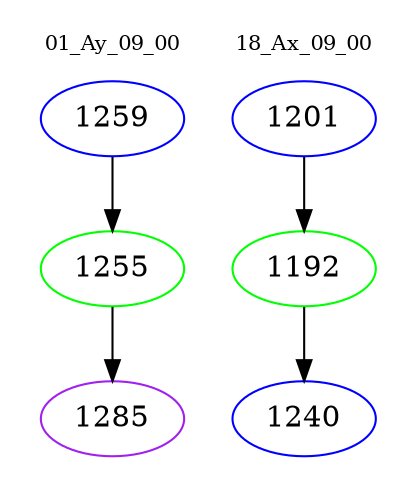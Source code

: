 digraph{
subgraph cluster_0 {
color = white
label = "01_Ay_09_00";
fontsize=10;
T0_1259 [label="1259", color="blue"]
T0_1259 -> T0_1255 [color="black"]
T0_1255 [label="1255", color="green"]
T0_1255 -> T0_1285 [color="black"]
T0_1285 [label="1285", color="purple"]
}
subgraph cluster_1 {
color = white
label = "18_Ax_09_00";
fontsize=10;
T1_1201 [label="1201", color="blue"]
T1_1201 -> T1_1192 [color="black"]
T1_1192 [label="1192", color="green"]
T1_1192 -> T1_1240 [color="black"]
T1_1240 [label="1240", color="blue"]
}
}
